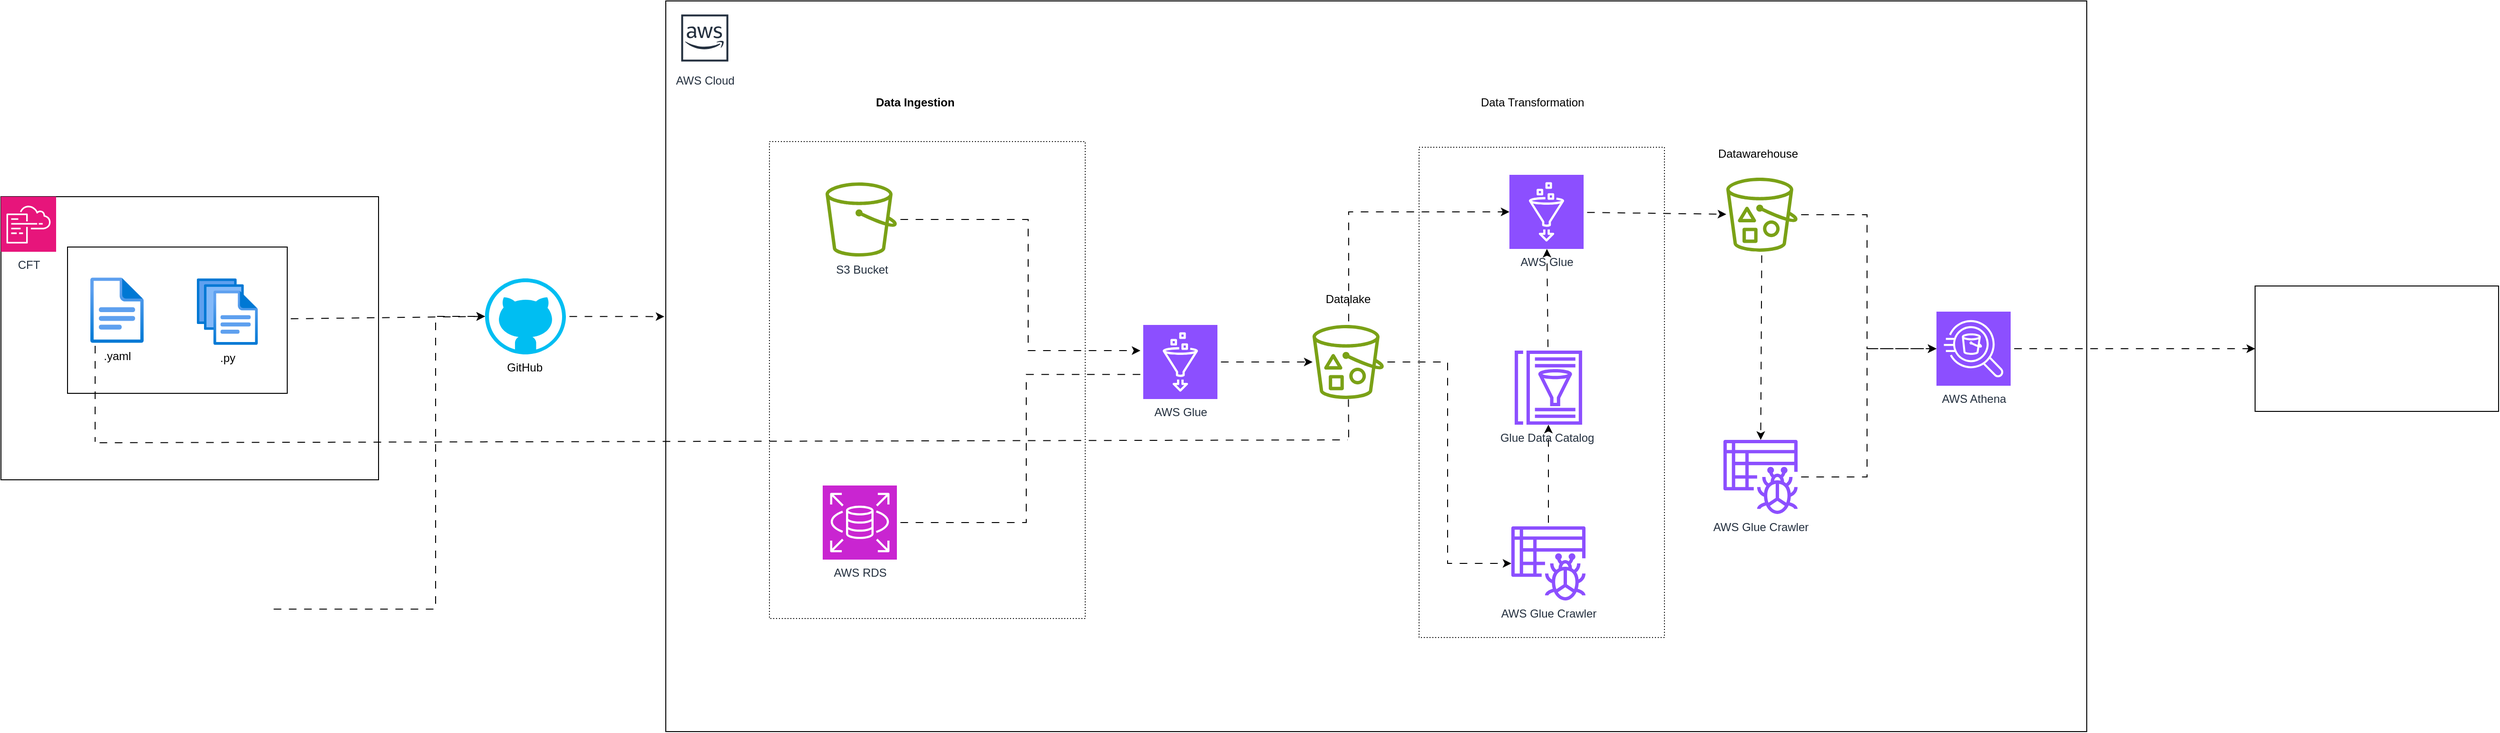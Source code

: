 <mxfile version="24.7.7">
  <diagram name="Page-1" id="m8xP8wQ0yb2U8eE9l7lu">
    <mxGraphModel dx="4025" dy="1705" grid="0" gridSize="10" guides="1" tooltips="1" connect="1" arrows="1" fold="1" page="0" pageScale="1" pageWidth="850" pageHeight="1100" math="0" shadow="0">
      <root>
        <mxCell id="0" />
        <mxCell id="1" parent="0" />
        <mxCell id="YFh79z24oVCMz1yjFzVP-1" value="S3 Bucket" style="sketch=0;outlineConnect=0;fontColor=#232F3E;gradientColor=none;fillColor=#7AA116;strokeColor=none;dashed=0;verticalLabelPosition=bottom;verticalAlign=top;align=center;html=1;fontSize=12;fontStyle=0;aspect=fixed;pointerEvents=1;shape=mxgraph.aws4.bucket;" parent="1" vertex="1">
          <mxGeometry x="78" y="-139" width="75" height="78" as="geometry" />
        </mxCell>
        <mxCell id="YFh79z24oVCMz1yjFzVP-13" style="edgeStyle=elbowEdgeStyle;rounded=0;orthogonalLoop=1;jettySize=auto;html=1;flowAnimation=1;entryX=0.167;entryY=0.669;entryDx=0;entryDy=0;entryPerimeter=0;" parent="1" source="YFh79z24oVCMz1yjFzVP-6" target="YFh79z24oVCMz1yjFzVP-7" edge="1">
          <mxGeometry relative="1" as="geometry">
            <mxPoint x="383" y="58" as="targetPoint" />
          </mxGeometry>
        </mxCell>
        <mxCell id="YFh79z24oVCMz1yjFzVP-6" value="AWS RDS" style="sketch=0;points=[[0,0,0],[0.25,0,0],[0.5,0,0],[0.75,0,0],[1,0,0],[0,1,0],[0.25,1,0],[0.5,1,0],[0.75,1,0],[1,1,0],[0,0.25,0],[0,0.5,0],[0,0.75,0],[1,0.25,0],[1,0.5,0],[1,0.75,0]];outlineConnect=0;fontColor=#232F3E;fillColor=#C925D1;strokeColor=#ffffff;dashed=0;verticalLabelPosition=bottom;verticalAlign=top;align=center;html=1;fontSize=12;fontStyle=0;aspect=fixed;shape=mxgraph.aws4.resourceIcon;resIcon=mxgraph.aws4.rds;" parent="1" vertex="1">
          <mxGeometry x="75" y="180" width="78" height="78" as="geometry" />
        </mxCell>
        <mxCell id="YFh79z24oVCMz1yjFzVP-19" style="edgeStyle=elbowEdgeStyle;rounded=0;orthogonalLoop=1;jettySize=auto;html=1;flowAnimation=1;" parent="1" source="YFh79z24oVCMz1yjFzVP-7" target="YFh79z24oVCMz1yjFzVP-18" edge="1">
          <mxGeometry relative="1" as="geometry" />
        </mxCell>
        <mxCell id="YFh79z24oVCMz1yjFzVP-7" value="AWS Glue" style="sketch=0;points=[[0,0,0],[0.25,0,0],[0.5,0,0],[0.75,0,0],[1,0,0],[0,1,0],[0.25,1,0],[0.5,1,0],[0.75,1,0],[1,1,0],[0,0.25,0],[0,0.5,0],[0,0.75,0],[1,0.25,0],[1,0.5,0],[1,0.75,0]];outlineConnect=0;fontColor=#232F3E;fillColor=#8C4FFF;strokeColor=#ffffff;dashed=0;verticalLabelPosition=bottom;verticalAlign=top;align=center;html=1;fontSize=12;fontStyle=0;aspect=fixed;shape=mxgraph.aws4.resourceIcon;resIcon=mxgraph.aws4.glue;" parent="1" vertex="1">
          <mxGeometry x="412" y="11" width="78" height="78" as="geometry" />
        </mxCell>
        <mxCell id="YFh79z24oVCMz1yjFzVP-12" style="edgeStyle=elbowEdgeStyle;rounded=0;orthogonalLoop=1;jettySize=auto;html=1;dashed=1;flowAnimation=1;dashPattern=8 8;" parent="1" source="YFh79z24oVCMz1yjFzVP-1" edge="1">
          <mxGeometry relative="1" as="geometry">
            <mxPoint x="409" y="38" as="targetPoint" />
            <Array as="points">
              <mxPoint x="291" y="-22" />
            </Array>
          </mxGeometry>
        </mxCell>
        <mxCell id="YFh79z24oVCMz1yjFzVP-17" value="" style="whiteSpace=wrap;html=1;fillColor=none;dashed=1;dashPattern=1 2;" parent="1" vertex="1">
          <mxGeometry x="19" y="-182" width="332" height="502" as="geometry" />
        </mxCell>
        <mxCell id="YFh79z24oVCMz1yjFzVP-32" style="edgeStyle=elbowEdgeStyle;rounded=0;orthogonalLoop=1;jettySize=auto;html=1;flowAnimation=1;" parent="1" source="YFh79z24oVCMz1yjFzVP-18" target="YFh79z24oVCMz1yjFzVP-25" edge="1">
          <mxGeometry relative="1" as="geometry" />
        </mxCell>
        <mxCell id="YFh79z24oVCMz1yjFzVP-18" value="" style="sketch=0;outlineConnect=0;fontColor=#232F3E;gradientColor=none;fillColor=#7AA116;strokeColor=none;dashed=0;verticalLabelPosition=bottom;verticalAlign=top;align=center;html=1;fontSize=12;fontStyle=0;aspect=fixed;pointerEvents=1;shape=mxgraph.aws4.bucket_with_objects;" parent="1" vertex="1">
          <mxGeometry x="590" y="11" width="75" height="78" as="geometry" />
        </mxCell>
        <mxCell id="YFh79z24oVCMz1yjFzVP-31" style="edgeStyle=none;rounded=0;orthogonalLoop=1;jettySize=auto;html=1;flowAnimation=1;" parent="1" source="YFh79z24oVCMz1yjFzVP-23" target="YFh79z24oVCMz1yjFzVP-28" edge="1">
          <mxGeometry relative="1" as="geometry" />
        </mxCell>
        <mxCell id="YFh79z24oVCMz1yjFzVP-102" style="edgeStyle=elbowEdgeStyle;rounded=0;orthogonalLoop=1;jettySize=auto;html=1;flowAnimation=1;entryX=0;entryY=0.5;entryDx=0;entryDy=0;entryPerimeter=0;" parent="1" source="YFh79z24oVCMz1yjFzVP-18" target="YFh79z24oVCMz1yjFzVP-23" edge="1">
          <mxGeometry relative="1" as="geometry">
            <mxPoint x="776" y="-92" as="targetPoint" />
            <Array as="points">
              <mxPoint x="628" y="-108" />
            </Array>
          </mxGeometry>
        </mxCell>
        <mxCell id="YFh79z24oVCMz1yjFzVP-23" value="AWS Glue" style="sketch=0;points=[[0,0,0],[0.25,0,0],[0.5,0,0],[0.75,0,0],[1,0,0],[0,1,0],[0.25,1,0],[0.5,1,0],[0.75,1,0],[1,1,0],[0,0.25,0],[0,0.5,0],[0,0.75,0],[1,0.25,0],[1,0.5,0],[1,0.75,0]];outlineConnect=0;fontColor=#232F3E;fillColor=#8C4FFF;strokeColor=#ffffff;dashed=0;verticalLabelPosition=bottom;verticalAlign=top;align=center;html=1;fontSize=12;fontStyle=0;aspect=fixed;shape=mxgraph.aws4.resourceIcon;resIcon=mxgraph.aws4.glue;" parent="1" vertex="1">
          <mxGeometry x="797" y="-147" width="78" height="78" as="geometry" />
        </mxCell>
        <mxCell id="YFh79z24oVCMz1yjFzVP-34" style="edgeStyle=none;rounded=0;orthogonalLoop=1;jettySize=auto;html=1;flowAnimation=1;" parent="1" source="YFh79z24oVCMz1yjFzVP-25" target="YFh79z24oVCMz1yjFzVP-26" edge="1">
          <mxGeometry relative="1" as="geometry" />
        </mxCell>
        <mxCell id="YFh79z24oVCMz1yjFzVP-25" value="AWS Glue Crawler" style="sketch=0;outlineConnect=0;fontColor=#232F3E;gradientColor=none;fillColor=#8C4FFF;strokeColor=none;dashed=0;verticalLabelPosition=bottom;verticalAlign=top;align=center;html=1;fontSize=12;fontStyle=0;aspect=fixed;pointerEvents=1;shape=mxgraph.aws4.glue_crawlers;" parent="1" vertex="1">
          <mxGeometry x="799" y="223" width="78" height="78" as="geometry" />
        </mxCell>
        <mxCell id="YFh79z24oVCMz1yjFzVP-35" style="edgeStyle=none;rounded=0;orthogonalLoop=1;jettySize=auto;html=1;flowAnimation=1;" parent="1" source="YFh79z24oVCMz1yjFzVP-26" target="YFh79z24oVCMz1yjFzVP-23" edge="1">
          <mxGeometry relative="1" as="geometry" />
        </mxCell>
        <mxCell id="YFh79z24oVCMz1yjFzVP-26" value="Glue Data Catalog&amp;nbsp;" style="sketch=0;outlineConnect=0;fontColor=#232F3E;gradientColor=none;fillColor=#8C4FFF;strokeColor=none;dashed=0;verticalLabelPosition=bottom;verticalAlign=top;align=center;html=1;fontSize=12;fontStyle=0;aspect=fixed;pointerEvents=1;shape=mxgraph.aws4.glue_data_catalog;" parent="1" vertex="1">
          <mxGeometry x="802" y="38" width="72" height="78" as="geometry" />
        </mxCell>
        <mxCell id="YFh79z24oVCMz1yjFzVP-37" style="edgeStyle=none;rounded=0;orthogonalLoop=1;jettySize=auto;html=1;flowAnimation=1;" parent="1" source="YFh79z24oVCMz1yjFzVP-28" target="YFh79z24oVCMz1yjFzVP-36" edge="1">
          <mxGeometry relative="1" as="geometry" />
        </mxCell>
        <mxCell id="YFh79z24oVCMz1yjFzVP-28" value="" style="sketch=0;outlineConnect=0;fontColor=#232F3E;gradientColor=none;fillColor=#7AA116;strokeColor=none;dashed=0;verticalLabelPosition=bottom;verticalAlign=top;align=center;html=1;fontSize=12;fontStyle=0;aspect=fixed;pointerEvents=1;shape=mxgraph.aws4.bucket_with_objects;" parent="1" vertex="1">
          <mxGeometry x="1025" y="-144" width="75" height="78" as="geometry" />
        </mxCell>
        <mxCell id="YFh79z24oVCMz1yjFzVP-36" value="AWS Glue Crawler" style="sketch=0;outlineConnect=0;fontColor=#232F3E;gradientColor=none;fillColor=#8C4FFF;strokeColor=none;dashed=0;verticalLabelPosition=bottom;verticalAlign=top;align=center;html=1;fontSize=12;fontStyle=0;aspect=fixed;pointerEvents=1;shape=mxgraph.aws4.glue_crawlers;" parent="1" vertex="1">
          <mxGeometry x="1022" y="132" width="78" height="78" as="geometry" />
        </mxCell>
        <mxCell id="YFh79z24oVCMz1yjFzVP-83" style="edgeStyle=none;rounded=0;orthogonalLoop=1;jettySize=auto;html=1;elbow=vertical;flowAnimation=1;" parent="1" source="YFh79z24oVCMz1yjFzVP-38" target="YFh79z24oVCMz1yjFzVP-86" edge="1">
          <mxGeometry relative="1" as="geometry">
            <mxPoint x="1566" y="36" as="targetPoint" />
          </mxGeometry>
        </mxCell>
        <mxCell id="YFh79z24oVCMz1yjFzVP-38" value="AWS Athena" style="sketch=0;points=[[0,0,0],[0.25,0,0],[0.5,0,0],[0.75,0,0],[1,0,0],[0,1,0],[0.25,1,0],[0.5,1,0],[0.75,1,0],[1,1,0],[0,0.25,0],[0,0.5,0],[0,0.75,0],[1,0.25,0],[1,0.5,0],[1,0.75,0]];outlineConnect=0;fontColor=#232F3E;fillColor=#8C4FFF;strokeColor=#ffffff;dashed=0;verticalLabelPosition=bottom;verticalAlign=top;align=center;html=1;fontSize=12;fontStyle=0;aspect=fixed;shape=mxgraph.aws4.resourceIcon;resIcon=mxgraph.aws4.athena;" parent="1" vertex="1">
          <mxGeometry x="1246" y="-3" width="78" height="78" as="geometry" />
        </mxCell>
        <mxCell id="YFh79z24oVCMz1yjFzVP-40" style="edgeStyle=elbowEdgeStyle;rounded=0;orthogonalLoop=1;jettySize=auto;html=1;entryX=0;entryY=0.5;entryDx=0;entryDy=0;entryPerimeter=0;flowAnimation=1;" parent="1" source="YFh79z24oVCMz1yjFzVP-28" target="YFh79z24oVCMz1yjFzVP-38" edge="1">
          <mxGeometry relative="1" as="geometry" />
        </mxCell>
        <mxCell id="YFh79z24oVCMz1yjFzVP-41" style="edgeStyle=elbowEdgeStyle;rounded=0;orthogonalLoop=1;jettySize=auto;html=1;entryX=0;entryY=0.5;entryDx=0;entryDy=0;entryPerimeter=0;flowAnimation=1;" parent="1" source="YFh79z24oVCMz1yjFzVP-36" target="YFh79z24oVCMz1yjFzVP-38" edge="1">
          <mxGeometry relative="1" as="geometry" />
        </mxCell>
        <mxCell id="YFh79z24oVCMz1yjFzVP-42" value="" style="whiteSpace=wrap;html=1;fillColor=none;dashed=1;dashPattern=1 2;" parent="1" vertex="1">
          <mxGeometry x="702" y="-176" width="258" height="516" as="geometry" />
        </mxCell>
        <mxCell id="YFh79z24oVCMz1yjFzVP-48" value="AWS Cloud" style="sketch=0;outlineConnect=0;fontColor=#232F3E;gradientColor=none;strokeColor=#232F3E;fillColor=#ffffff;dashed=0;verticalLabelPosition=bottom;verticalAlign=top;align=center;html=1;fontSize=12;fontStyle=0;aspect=fixed;shape=mxgraph.aws4.resourceIcon;resIcon=mxgraph.aws4.aws_cloud;" parent="1" vertex="1">
          <mxGeometry x="-80" y="-322" width="62" height="62" as="geometry" />
        </mxCell>
        <mxCell id="YFh79z24oVCMz1yjFzVP-49" value="GitHub&amp;nbsp;" style="verticalLabelPosition=bottom;html=1;verticalAlign=top;align=center;strokeColor=none;fillColor=#00BEF2;shape=mxgraph.azure.github_code;pointerEvents=1;" parent="1" vertex="1">
          <mxGeometry x="-280" y="-38" width="85" height="80" as="geometry" />
        </mxCell>
        <mxCell id="YFh79z24oVCMz1yjFzVP-53" value=".py" style="image;aspect=fixed;html=1;points=[];align=center;fontSize=12;image=img/lib/azure2/general/Files.svg;" parent="1" vertex="1">
          <mxGeometry x="-583" y="-38" width="64" height="70" as="geometry" />
        </mxCell>
        <mxCell id="YFh79z24oVCMz1yjFzVP-54" value=".yaml" style="image;aspect=fixed;html=1;points=[];align=center;fontSize=12;image=img/lib/azure2/general/File.svg;" parent="1" vertex="1">
          <mxGeometry x="-695" y="-39" width="56.0" height="69" as="geometry" />
        </mxCell>
        <mxCell id="YFh79z24oVCMz1yjFzVP-55" value="" style="rounded=0;whiteSpace=wrap;html=1;fillColor=none;" parent="1" vertex="1">
          <mxGeometry x="-789" y="-124" width="397" height="298" as="geometry" />
        </mxCell>
        <mxCell id="YFh79z24oVCMz1yjFzVP-56" value="CFT" style="sketch=0;points=[[0,0,0],[0.25,0,0],[0.5,0,0],[0.75,0,0],[1,0,0],[0,1,0],[0.25,1,0],[0.5,1,0],[0.75,1,0],[1,1,0],[0,0.25,0],[0,0.5,0],[0,0.75,0],[1,0.25,0],[1,0.5,0],[1,0.75,0]];points=[[0,0,0],[0.25,0,0],[0.5,0,0],[0.75,0,0],[1,0,0],[0,1,0],[0.25,1,0],[0.5,1,0],[0.75,1,0],[1,1,0],[0,0.25,0],[0,0.5,0],[0,0.75,0],[1,0.25,0],[1,0.5,0],[1,0.75,0]];outlineConnect=0;fontColor=#232F3E;fillColor=#E7157B;strokeColor=#ffffff;dashed=0;verticalLabelPosition=bottom;verticalAlign=top;align=center;html=1;fontSize=12;fontStyle=0;aspect=fixed;shape=mxgraph.aws4.resourceIcon;resIcon=mxgraph.aws4.cloudformation;" parent="1" vertex="1">
          <mxGeometry x="-789" y="-124" width="58" height="58" as="geometry" />
        </mxCell>
        <mxCell id="YFh79z24oVCMz1yjFzVP-57" value="" style="shape=image;verticalLabelPosition=bottom;labelBackgroundColor=default;verticalAlign=top;aspect=fixed;imageAspect=0;image=https://alagzoo.com/wp-content/uploads/2023/08/github-actions.png;" parent="1" vertex="1">
          <mxGeometry x="-656" y="268" width="150" height="84.37" as="geometry" />
        </mxCell>
        <mxCell id="YFh79z24oVCMz1yjFzVP-60" style="edgeStyle=elbowEdgeStyle;rounded=0;orthogonalLoop=1;jettySize=auto;html=1;entryX=0;entryY=0.5;entryDx=0;entryDy=0;entryPerimeter=0;flowAnimation=1;" parent="1" source="YFh79z24oVCMz1yjFzVP-57" target="YFh79z24oVCMz1yjFzVP-49" edge="1">
          <mxGeometry relative="1" as="geometry">
            <Array as="points">
              <mxPoint x="-332" y="141" />
            </Array>
          </mxGeometry>
        </mxCell>
        <mxCell id="YFh79z24oVCMz1yjFzVP-61" value="" style="rounded=0;whiteSpace=wrap;html=1;fillColor=none;" parent="1" vertex="1">
          <mxGeometry x="-719" y="-71" width="231" height="154" as="geometry" />
        </mxCell>
        <mxCell id="YFh79z24oVCMz1yjFzVP-63" style="edgeStyle=none;rounded=0;orthogonalLoop=1;jettySize=auto;html=1;entryX=0;entryY=0.5;entryDx=0;entryDy=0;entryPerimeter=0;flowAnimation=1;" parent="1" source="YFh79z24oVCMz1yjFzVP-61" target="YFh79z24oVCMz1yjFzVP-49" edge="1">
          <mxGeometry relative="1" as="geometry" />
        </mxCell>
        <mxCell id="YFh79z24oVCMz1yjFzVP-71" value="" style="endArrow=none;html=1;rounded=0;elbow=vertical;flowAnimation=1;" parent="1" edge="1">
          <mxGeometry width="50" height="50" relative="1" as="geometry">
            <mxPoint x="-689" y="135" as="sourcePoint" />
            <mxPoint x="627" y="132" as="targetPoint" />
          </mxGeometry>
        </mxCell>
        <mxCell id="YFh79z24oVCMz1yjFzVP-75" value="" style="endArrow=none;html=1;rounded=0;elbow=vertical;flowAnimation=1;" parent="1" target="YFh79z24oVCMz1yjFzVP-18" edge="1">
          <mxGeometry width="50" height="50" relative="1" as="geometry">
            <mxPoint x="628" y="133" as="sourcePoint" />
            <mxPoint x="674" y="96" as="targetPoint" />
          </mxGeometry>
        </mxCell>
        <mxCell id="YFh79z24oVCMz1yjFzVP-77" value="" style="endArrow=none;html=1;rounded=0;elbow=vertical;flowAnimation=1;exitX=0.09;exitY=0.989;exitDx=0;exitDy=0;exitPerimeter=0;" parent="1" source="YFh79z24oVCMz1yjFzVP-54" edge="1">
          <mxGeometry width="50" height="50" relative="1" as="geometry">
            <mxPoint x="-689" y="132" as="sourcePoint" />
            <mxPoint x="-690" y="134" as="targetPoint" />
          </mxGeometry>
        </mxCell>
        <mxCell id="YFh79z24oVCMz1yjFzVP-43" value="" style="rounded=0;whiteSpace=wrap;html=1;fillColor=none;" parent="1" vertex="1">
          <mxGeometry x="-90" y="-330" width="1494" height="769" as="geometry" />
        </mxCell>
        <mxCell id="YFh79z24oVCMz1yjFzVP-81" value="" style="shape=image;verticalLabelPosition=bottom;labelBackgroundColor=default;verticalAlign=top;aspect=fixed;imageAspect=0;image=https://seeklogo.com/images/P/power-bi-microsoft-logo-E4FC8DE4A9-seeklogo.com.png;" parent="1" vertex="1">
          <mxGeometry x="1604" y="-12.5" width="203.5" height="97" as="geometry" />
        </mxCell>
        <mxCell id="YFh79z24oVCMz1yjFzVP-86" value="" style="rounded=0;whiteSpace=wrap;html=1;fillColor=none;" parent="1" vertex="1">
          <mxGeometry x="1581" y="-30" width="256" height="132" as="geometry" />
        </mxCell>
        <mxCell id="YFh79z24oVCMz1yjFzVP-89" style="edgeStyle=none;rounded=0;orthogonalLoop=1;jettySize=auto;html=1;exitX=1;exitY=0.5;exitDx=0;exitDy=0;elbow=vertical;" parent="1" source="YFh79z24oVCMz1yjFzVP-43" target="YFh79z24oVCMz1yjFzVP-43" edge="1">
          <mxGeometry relative="1" as="geometry" />
        </mxCell>
        <mxCell id="YFh79z24oVCMz1yjFzVP-91" value="Datalake" style="text;html=1;align=center;verticalAlign=middle;whiteSpace=wrap;rounded=0;" parent="1" vertex="1">
          <mxGeometry x="594" y="-34" width="67" height="35" as="geometry" />
        </mxCell>
        <mxCell id="YFh79z24oVCMz1yjFzVP-92" value="Datawarehouse" style="text;html=1;align=center;verticalAlign=middle;whiteSpace=wrap;rounded=0;" parent="1" vertex="1">
          <mxGeometry x="1025" y="-187" width="67" height="35" as="geometry" />
        </mxCell>
        <mxCell id="YFh79z24oVCMz1yjFzVP-93" value="&lt;b&gt;Data Ingestion&amp;nbsp;&lt;/b&gt;" style="text;html=1;align=center;verticalAlign=middle;whiteSpace=wrap;rounded=0;" parent="1" vertex="1">
          <mxGeometry x="66" y="-241" width="216" height="35" as="geometry" />
        </mxCell>
        <mxCell id="YFh79z24oVCMz1yjFzVP-95" value="Data Transformation&amp;nbsp;" style="text;html=1;align=center;verticalAlign=middle;whiteSpace=wrap;rounded=0;" parent="1" vertex="1">
          <mxGeometry x="715" y="-241" width="216" height="35" as="geometry" />
        </mxCell>
        <mxCell id="YFh79z24oVCMz1yjFzVP-96" style="edgeStyle=none;rounded=0;orthogonalLoop=1;jettySize=auto;html=1;entryX=-0.001;entryY=0.432;entryDx=0;entryDy=0;entryPerimeter=0;elbow=vertical;flowAnimation=1;" parent="1" source="YFh79z24oVCMz1yjFzVP-49" target="YFh79z24oVCMz1yjFzVP-43" edge="1">
          <mxGeometry relative="1" as="geometry" />
        </mxCell>
      </root>
    </mxGraphModel>
  </diagram>
</mxfile>

